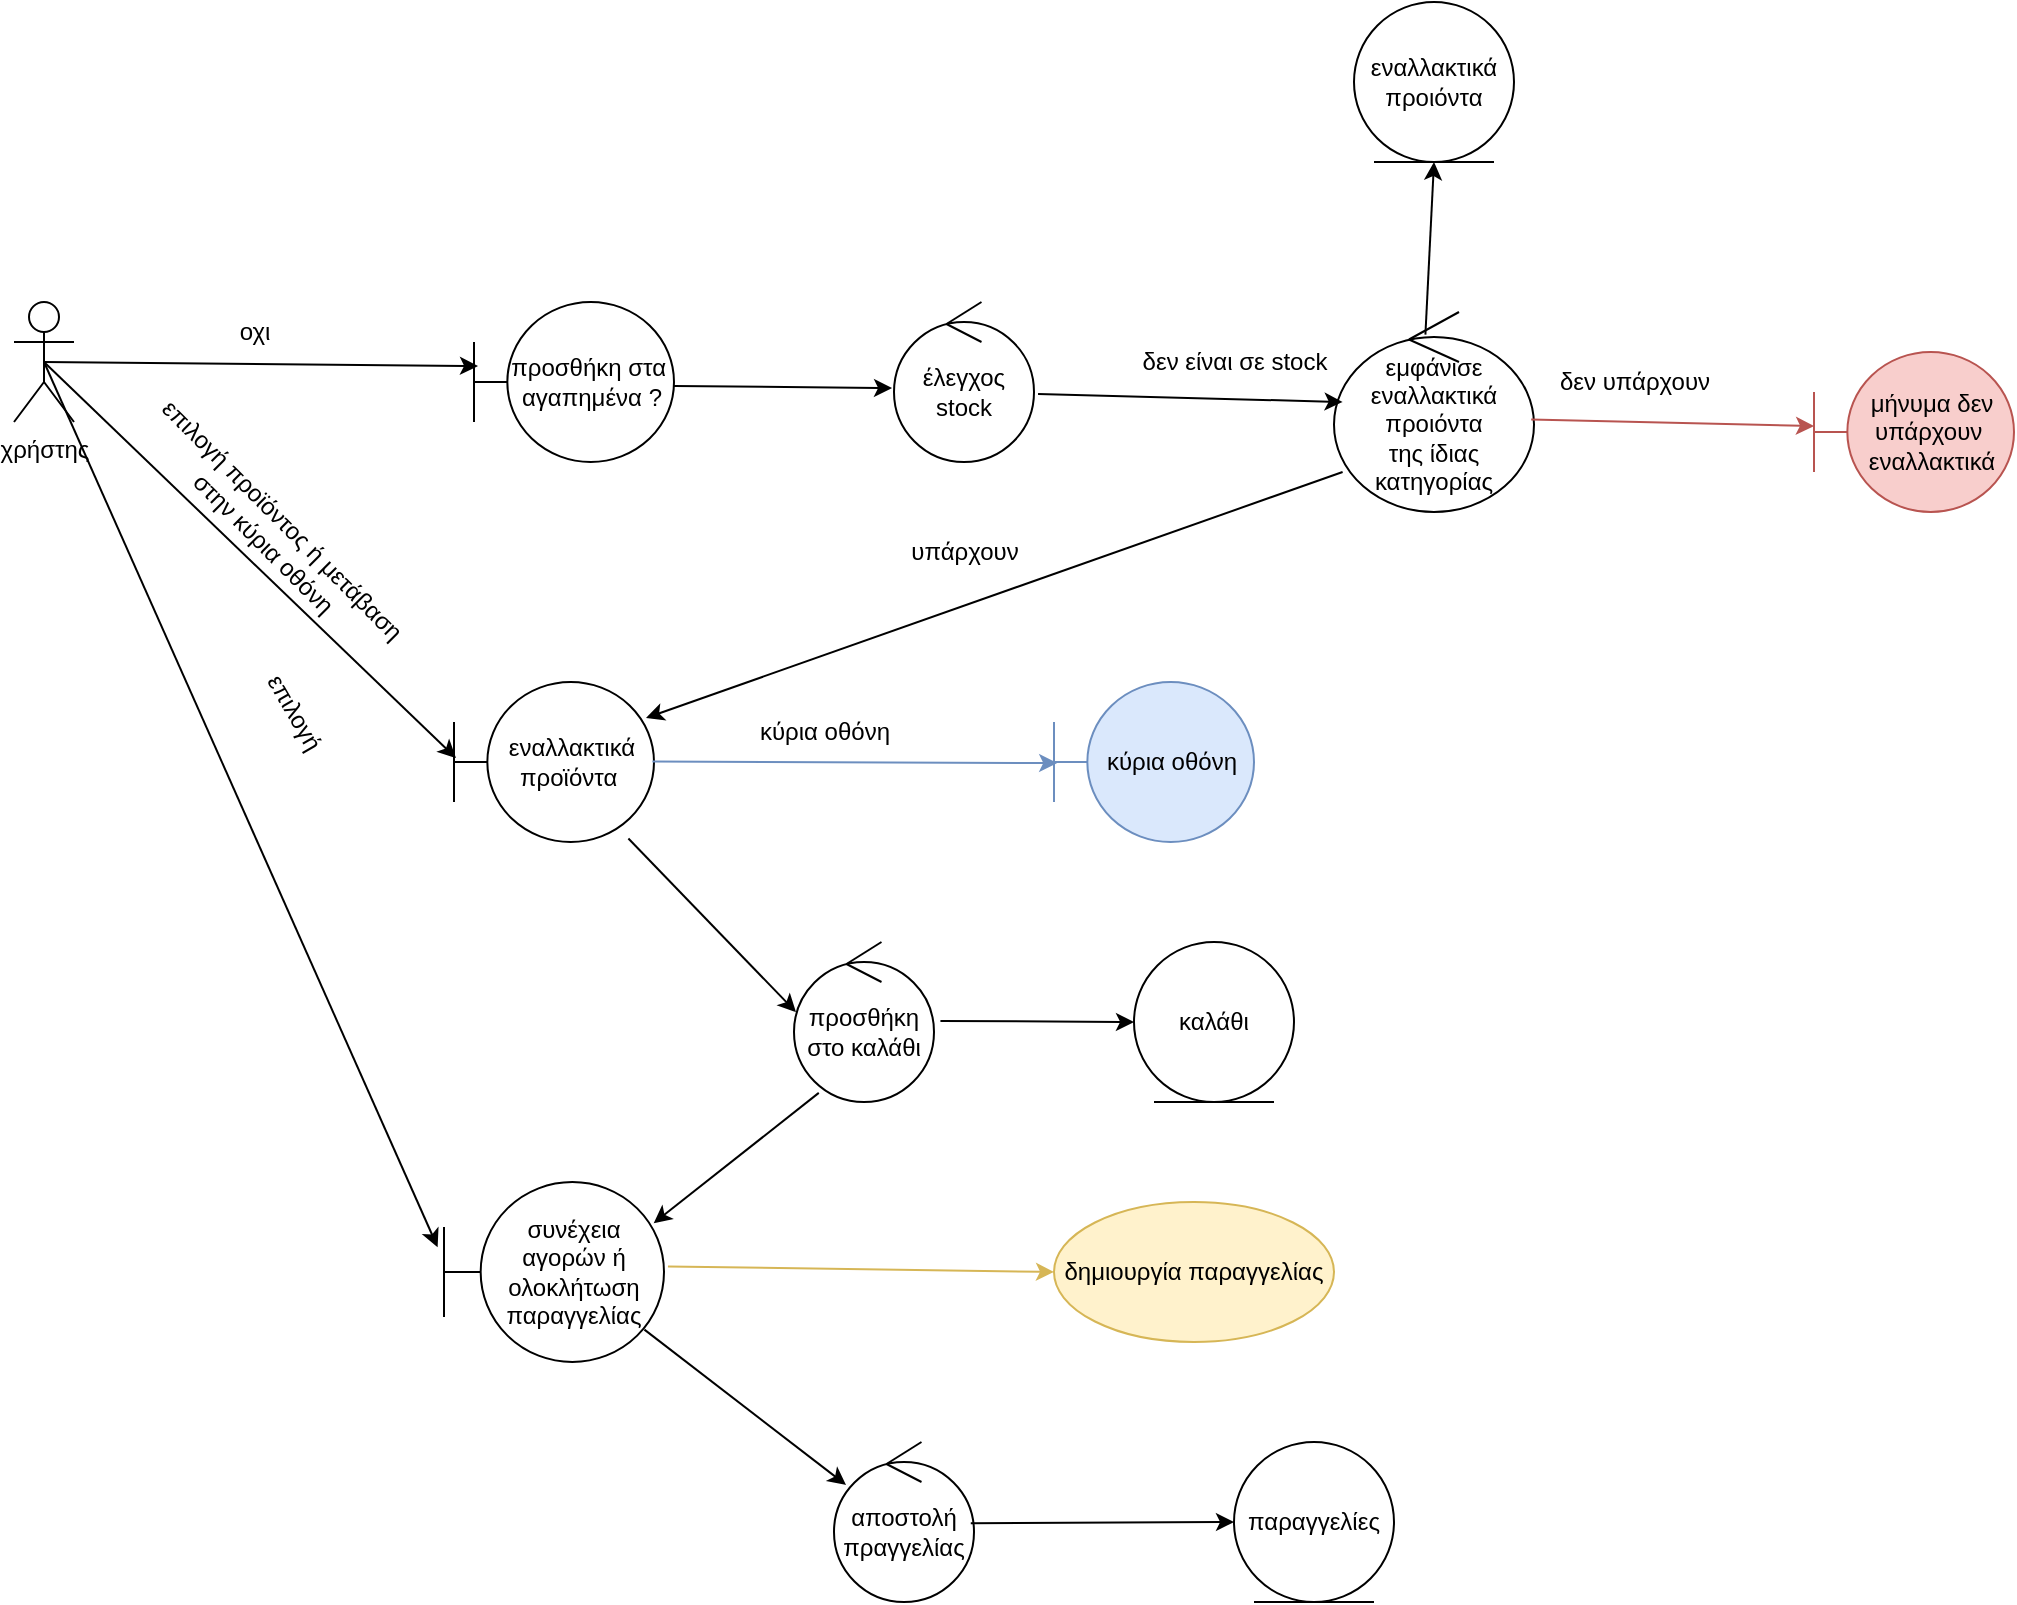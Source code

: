 <mxfile version="21.2.8" type="device">
  <diagram name="Page-1" id="Linafctdkf3tPvbFTuwC">
    <mxGraphModel dx="524" dy="606" grid="1" gridSize="10" guides="1" tooltips="1" connect="1" arrows="1" fold="1" page="1" pageScale="1" pageWidth="850" pageHeight="1100" math="0" shadow="0">
      <root>
        <mxCell id="0" />
        <mxCell id="1" parent="0" />
        <mxCell id="KCUj7LFMG8W44MgbGrlV-1" value="χρήστης" style="shape=umlActor;verticalLabelPosition=bottom;verticalAlign=top;html=1;outlineConnect=0;" parent="1" vertex="1">
          <mxGeometry x="180" y="430" width="30" height="60" as="geometry" />
        </mxCell>
        <mxCell id="KCUj7LFMG8W44MgbGrlV-2" value="προσθήκη στα&amp;nbsp;&lt;br style=&quot;border-color: var(--border-color);&quot;&gt;&lt;span style=&quot;&quot;&gt;αγαπημένα ?&lt;/span&gt;" style="shape=umlBoundary;whiteSpace=wrap;html=1;" parent="1" vertex="1">
          <mxGeometry x="410" y="430" width="100" height="80" as="geometry" />
        </mxCell>
        <mxCell id="KCUj7LFMG8W44MgbGrlV-4" value="" style="endArrow=classic;html=1;rounded=0;exitX=0.5;exitY=0.5;exitDx=0;exitDy=0;exitPerimeter=0;entryX=0.02;entryY=0.4;entryDx=0;entryDy=0;entryPerimeter=0;" parent="1" source="KCUj7LFMG8W44MgbGrlV-1" target="KCUj7LFMG8W44MgbGrlV-2" edge="1">
          <mxGeometry width="50" height="50" relative="1" as="geometry">
            <mxPoint x="350" y="690" as="sourcePoint" />
            <mxPoint x="400" y="640" as="targetPoint" />
          </mxGeometry>
        </mxCell>
        <mxCell id="KCUj7LFMG8W44MgbGrlV-5" value="οχι" style="text;html=1;align=center;verticalAlign=middle;resizable=0;points=[];autosize=1;strokeColor=none;fillColor=none;" parent="1" vertex="1">
          <mxGeometry x="280" y="430" width="40" height="30" as="geometry" />
        </mxCell>
        <mxCell id="KCUj7LFMG8W44MgbGrlV-7" value="έλεγχος stock" style="ellipse;shape=umlControl;whiteSpace=wrap;html=1;" parent="1" vertex="1">
          <mxGeometry x="620" y="430" width="70" height="80" as="geometry" />
        </mxCell>
        <mxCell id="KCUj7LFMG8W44MgbGrlV-9" value="" style="endArrow=classic;html=1;rounded=0;exitX=1;exitY=0.525;exitDx=0;exitDy=0;exitPerimeter=0;entryX=-0.014;entryY=0.538;entryDx=0;entryDy=0;entryPerimeter=0;" parent="1" source="KCUj7LFMG8W44MgbGrlV-2" target="KCUj7LFMG8W44MgbGrlV-7" edge="1">
          <mxGeometry width="50" height="50" relative="1" as="geometry">
            <mxPoint x="570" y="590" as="sourcePoint" />
            <mxPoint x="620" y="540" as="targetPoint" />
          </mxGeometry>
        </mxCell>
        <mxCell id="KCUj7LFMG8W44MgbGrlV-10" value="εμφάνισε εναλλακτικά προιόντα&lt;br style=&quot;border-color: var(--border-color);&quot;&gt;&lt;span style=&quot;&quot;&gt;της ίδιας κατηγορίας&lt;/span&gt;" style="ellipse;shape=umlControl;whiteSpace=wrap;html=1;" parent="1" vertex="1">
          <mxGeometry x="840" y="435" width="100" height="100" as="geometry" />
        </mxCell>
        <mxCell id="KCUj7LFMG8W44MgbGrlV-12" value="" style="endArrow=classic;html=1;rounded=0;exitX=1.029;exitY=0.575;exitDx=0;exitDy=0;exitPerimeter=0;entryX=0.043;entryY=0.45;entryDx=0;entryDy=0;entryPerimeter=0;" parent="1" source="KCUj7LFMG8W44MgbGrlV-7" target="KCUj7LFMG8W44MgbGrlV-10" edge="1">
          <mxGeometry width="50" height="50" relative="1" as="geometry">
            <mxPoint x="720" y="600" as="sourcePoint" />
            <mxPoint x="770" y="550" as="targetPoint" />
          </mxGeometry>
        </mxCell>
        <mxCell id="KCUj7LFMG8W44MgbGrlV-13" value="εναλλακτικά προιόντα" style="ellipse;shape=umlEntity;whiteSpace=wrap;html=1;" parent="1" vertex="1">
          <mxGeometry x="850" y="280" width="80" height="80" as="geometry" />
        </mxCell>
        <mxCell id="KCUj7LFMG8W44MgbGrlV-14" value="" style="endArrow=classic;html=1;rounded=0;exitX=0.457;exitY=0.113;exitDx=0;exitDy=0;exitPerimeter=0;entryX=0.5;entryY=1;entryDx=0;entryDy=0;" parent="1" source="KCUj7LFMG8W44MgbGrlV-10" target="KCUj7LFMG8W44MgbGrlV-13" edge="1">
          <mxGeometry width="50" height="50" relative="1" as="geometry">
            <mxPoint x="740" y="490" as="sourcePoint" />
            <mxPoint x="790" y="440" as="targetPoint" />
          </mxGeometry>
        </mxCell>
        <mxCell id="KCUj7LFMG8W44MgbGrlV-15" value="δεν είναι σε stock" style="text;html=1;align=center;verticalAlign=middle;resizable=0;points=[];autosize=1;strokeColor=none;fillColor=none;" parent="1" vertex="1">
          <mxGeometry x="730" y="445" width="120" height="30" as="geometry" />
        </mxCell>
        <mxCell id="KCUj7LFMG8W44MgbGrlV-16" value="εναλλακτικά προϊόντα&amp;nbsp;" style="shape=umlBoundary;whiteSpace=wrap;html=1;" parent="1" vertex="1">
          <mxGeometry x="400" y="620" width="100" height="80" as="geometry" />
        </mxCell>
        <mxCell id="KCUj7LFMG8W44MgbGrlV-18" value="" style="endArrow=classic;html=1;rounded=0;exitX=0.5;exitY=0.5;exitDx=0;exitDy=0;exitPerimeter=0;entryX=0.01;entryY=0.475;entryDx=0;entryDy=0;entryPerimeter=0;" parent="1" source="KCUj7LFMG8W44MgbGrlV-1" target="KCUj7LFMG8W44MgbGrlV-16" edge="1">
          <mxGeometry width="50" height="50" relative="1" as="geometry">
            <mxPoint x="250" y="500" as="sourcePoint" />
            <mxPoint x="300" y="450" as="targetPoint" />
          </mxGeometry>
        </mxCell>
        <mxCell id="KCUj7LFMG8W44MgbGrlV-19" value="" style="endArrow=classic;html=1;rounded=0;exitX=0.043;exitY=0.8;exitDx=0;exitDy=0;exitPerimeter=0;entryX=0.96;entryY=0.225;entryDx=0;entryDy=0;entryPerimeter=0;" parent="1" source="KCUj7LFMG8W44MgbGrlV-10" target="KCUj7LFMG8W44MgbGrlV-16" edge="1">
          <mxGeometry width="50" height="50" relative="1" as="geometry">
            <mxPoint x="720" y="500" as="sourcePoint" />
            <mxPoint x="770" y="450" as="targetPoint" />
          </mxGeometry>
        </mxCell>
        <mxCell id="KCUj7LFMG8W44MgbGrlV-20" value="υπάρχουν" style="text;html=1;align=center;verticalAlign=middle;resizable=0;points=[];autosize=1;strokeColor=none;fillColor=none;" parent="1" vertex="1">
          <mxGeometry x="615" y="540" width="80" height="30" as="geometry" />
        </mxCell>
        <mxCell id="KCUj7LFMG8W44MgbGrlV-21" value="επιλογή προϊόντος ή μετάβαση&amp;nbsp;&lt;br&gt;στην κύρια οθόνη" style="text;html=1;align=center;verticalAlign=middle;resizable=0;points=[];autosize=1;strokeColor=none;fillColor=none;rotation=45;" parent="1" vertex="1">
          <mxGeometry x="215" y="525" width="190" height="40" as="geometry" />
        </mxCell>
        <mxCell id="KCUj7LFMG8W44MgbGrlV-22" value="προσθήκη στο καλάθι" style="ellipse;shape=umlControl;whiteSpace=wrap;html=1;" parent="1" vertex="1">
          <mxGeometry x="570" y="750" width="70" height="80" as="geometry" />
        </mxCell>
        <mxCell id="KCUj7LFMG8W44MgbGrlV-24" value="" style="endArrow=classic;html=1;rounded=0;exitX=0.872;exitY=0.978;exitDx=0;exitDy=0;exitPerimeter=0;entryX=0.014;entryY=0.438;entryDx=0;entryDy=0;entryPerimeter=0;" parent="1" source="KCUj7LFMG8W44MgbGrlV-16" target="KCUj7LFMG8W44MgbGrlV-22" edge="1">
          <mxGeometry width="50" height="50" relative="1" as="geometry">
            <mxPoint x="510" y="710" as="sourcePoint" />
            <mxPoint x="560" y="660" as="targetPoint" />
          </mxGeometry>
        </mxCell>
        <mxCell id="KCUj7LFMG8W44MgbGrlV-26" value="" style="endArrow=classic;html=1;rounded=0;exitX=0.986;exitY=0.538;exitDx=0;exitDy=0;exitPerimeter=0;entryX=0;entryY=0.463;entryDx=0;entryDy=0;entryPerimeter=0;fillColor=#f8cecc;strokeColor=#b85450;" parent="1" source="KCUj7LFMG8W44MgbGrlV-10" target="KCUj7LFMG8W44MgbGrlV-28" edge="1">
          <mxGeometry width="50" height="50" relative="1" as="geometry">
            <mxPoint x="960" y="610" as="sourcePoint" />
            <mxPoint x="1070" y="483" as="targetPoint" />
          </mxGeometry>
        </mxCell>
        <mxCell id="KCUj7LFMG8W44MgbGrlV-27" value="δεν υπάρχουν" style="text;html=1;align=center;verticalAlign=middle;resizable=0;points=[];autosize=1;strokeColor=none;fillColor=none;" parent="1" vertex="1">
          <mxGeometry x="940" y="455" width="100" height="30" as="geometry" />
        </mxCell>
        <mxCell id="KCUj7LFMG8W44MgbGrlV-28" value="μήνυμα δεν υπάρχουν&amp;nbsp;&lt;br style=&quot;border-color: var(--border-color);&quot;&gt;&lt;span style=&quot;&quot;&gt;εναλλακτικά&lt;/span&gt;" style="shape=umlBoundary;whiteSpace=wrap;html=1;fillColor=#f8cecc;strokeColor=#b85450;" parent="1" vertex="1">
          <mxGeometry x="1080" y="455" width="100" height="80" as="geometry" />
        </mxCell>
        <mxCell id="rPfsY-8bGwa0_9Pb7yCs-1" value="συνέχεια αγορών ή ολοκλήτωση παραγγελίας" style="shape=umlBoundary;whiteSpace=wrap;html=1;" vertex="1" parent="1">
          <mxGeometry x="395" y="870" width="110" height="90" as="geometry" />
        </mxCell>
        <mxCell id="rPfsY-8bGwa0_9Pb7yCs-2" value="" style="endArrow=classic;html=1;rounded=0;exitX=0.177;exitY=0.943;exitDx=0;exitDy=0;exitPerimeter=0;entryX=0.953;entryY=0.229;entryDx=0;entryDy=0;entryPerimeter=0;" edge="1" parent="1" source="KCUj7LFMG8W44MgbGrlV-22" target="rPfsY-8bGwa0_9Pb7yCs-1">
          <mxGeometry width="50" height="50" relative="1" as="geometry">
            <mxPoint x="570" y="830" as="sourcePoint" />
            <mxPoint x="620" y="780" as="targetPoint" />
          </mxGeometry>
        </mxCell>
        <mxCell id="rPfsY-8bGwa0_9Pb7yCs-3" value="" style="endArrow=classic;html=1;rounded=0;exitX=0.5;exitY=0.5;exitDx=0;exitDy=0;exitPerimeter=0;entryX=-0.029;entryY=0.362;entryDx=0;entryDy=0;entryPerimeter=0;" edge="1" parent="1" source="KCUj7LFMG8W44MgbGrlV-1" target="rPfsY-8bGwa0_9Pb7yCs-1">
          <mxGeometry width="50" height="50" relative="1" as="geometry">
            <mxPoint x="340" y="730" as="sourcePoint" />
            <mxPoint x="390" y="680" as="targetPoint" />
          </mxGeometry>
        </mxCell>
        <mxCell id="rPfsY-8bGwa0_9Pb7yCs-4" value="επιλογή" style="text;html=1;align=center;verticalAlign=middle;resizable=0;points=[];autosize=1;strokeColor=none;fillColor=none;rotation=60;" vertex="1" parent="1">
          <mxGeometry x="290" y="620" width="60" height="30" as="geometry" />
        </mxCell>
        <mxCell id="rPfsY-8bGwa0_9Pb7yCs-5" value="δημιουργία παραγγελίας" style="ellipse;whiteSpace=wrap;html=1;fillColor=#fff2cc;strokeColor=#d6b656;" vertex="1" parent="1">
          <mxGeometry x="700" y="880" width="140" height="70" as="geometry" />
        </mxCell>
        <mxCell id="rPfsY-8bGwa0_9Pb7yCs-6" value="" style="endArrow=classic;html=1;rounded=0;entryX=0;entryY=0.5;entryDx=0;entryDy=0;exitX=1.018;exitY=0.469;exitDx=0;exitDy=0;exitPerimeter=0;fillColor=#fff2cc;strokeColor=#d6b656;" edge="1" parent="1" source="rPfsY-8bGwa0_9Pb7yCs-1" target="rPfsY-8bGwa0_9Pb7yCs-5">
          <mxGeometry width="50" height="50" relative="1" as="geometry">
            <mxPoint x="530" y="730" as="sourcePoint" />
            <mxPoint x="580" y="680" as="targetPoint" />
          </mxGeometry>
        </mxCell>
        <mxCell id="rPfsY-8bGwa0_9Pb7yCs-7" value="καλάθι" style="ellipse;shape=umlEntity;whiteSpace=wrap;html=1;" vertex="1" parent="1">
          <mxGeometry x="740" y="750" width="80" height="80" as="geometry" />
        </mxCell>
        <mxCell id="rPfsY-8bGwa0_9Pb7yCs-8" value="" style="endArrow=classic;html=1;rounded=0;entryX=0;entryY=0.5;entryDx=0;entryDy=0;exitX=1.046;exitY=0.493;exitDx=0;exitDy=0;exitPerimeter=0;" edge="1" parent="1" source="KCUj7LFMG8W44MgbGrlV-22" target="rPfsY-8bGwa0_9Pb7yCs-7">
          <mxGeometry width="50" height="50" relative="1" as="geometry">
            <mxPoint x="680" y="730" as="sourcePoint" />
            <mxPoint x="730" y="680" as="targetPoint" />
          </mxGeometry>
        </mxCell>
        <mxCell id="rPfsY-8bGwa0_9Pb7yCs-9" value="κύρια οθόνη" style="shape=umlBoundary;whiteSpace=wrap;html=1;fillColor=#dae8fc;strokeColor=#6c8ebf;" vertex="1" parent="1">
          <mxGeometry x="700" y="620" width="100" height="80" as="geometry" />
        </mxCell>
        <mxCell id="rPfsY-8bGwa0_9Pb7yCs-10" value="" style="endArrow=classic;html=1;rounded=0;entryX=0.016;entryY=0.507;entryDx=0;entryDy=0;entryPerimeter=0;exitX=0.992;exitY=0.497;exitDx=0;exitDy=0;exitPerimeter=0;fillColor=#dae8fc;strokeColor=#6c8ebf;" edge="1" parent="1" source="KCUj7LFMG8W44MgbGrlV-16" target="rPfsY-8bGwa0_9Pb7yCs-9">
          <mxGeometry width="50" height="50" relative="1" as="geometry">
            <mxPoint x="590" y="730" as="sourcePoint" />
            <mxPoint x="640" y="680" as="targetPoint" />
          </mxGeometry>
        </mxCell>
        <mxCell id="rPfsY-8bGwa0_9Pb7yCs-11" value="κύρια οθόνη" style="text;html=1;align=center;verticalAlign=middle;resizable=0;points=[];autosize=1;strokeColor=none;fillColor=none;" vertex="1" parent="1">
          <mxGeometry x="540" y="630" width="90" height="30" as="geometry" />
        </mxCell>
        <mxCell id="rPfsY-8bGwa0_9Pb7yCs-12" value="αποστολή πραγγελίας" style="ellipse;shape=umlControl;whiteSpace=wrap;html=1;" vertex="1" parent="1">
          <mxGeometry x="590" y="1000" width="70" height="80" as="geometry" />
        </mxCell>
        <mxCell id="rPfsY-8bGwa0_9Pb7yCs-13" value="" style="endArrow=classic;html=1;rounded=0;entryX=0.086;entryY=0.268;entryDx=0;entryDy=0;entryPerimeter=0;exitX=0.911;exitY=0.82;exitDx=0;exitDy=0;exitPerimeter=0;" edge="1" parent="1" source="rPfsY-8bGwa0_9Pb7yCs-1" target="rPfsY-8bGwa0_9Pb7yCs-12">
          <mxGeometry width="50" height="50" relative="1" as="geometry">
            <mxPoint x="580" y="830" as="sourcePoint" />
            <mxPoint x="630" y="780" as="targetPoint" />
          </mxGeometry>
        </mxCell>
        <mxCell id="rPfsY-8bGwa0_9Pb7yCs-14" value="παραγγελίες" style="ellipse;shape=umlEntity;whiteSpace=wrap;html=1;" vertex="1" parent="1">
          <mxGeometry x="790" y="1000" width="80" height="80" as="geometry" />
        </mxCell>
        <mxCell id="rPfsY-8bGwa0_9Pb7yCs-16" value="" style="endArrow=classic;html=1;rounded=0;entryX=0;entryY=0.5;entryDx=0;entryDy=0;exitX=0.977;exitY=0.508;exitDx=0;exitDy=0;exitPerimeter=0;" edge="1" parent="1" source="rPfsY-8bGwa0_9Pb7yCs-12" target="rPfsY-8bGwa0_9Pb7yCs-14">
          <mxGeometry width="50" height="50" relative="1" as="geometry">
            <mxPoint x="580" y="1030" as="sourcePoint" />
            <mxPoint x="630" y="980" as="targetPoint" />
          </mxGeometry>
        </mxCell>
      </root>
    </mxGraphModel>
  </diagram>
</mxfile>
